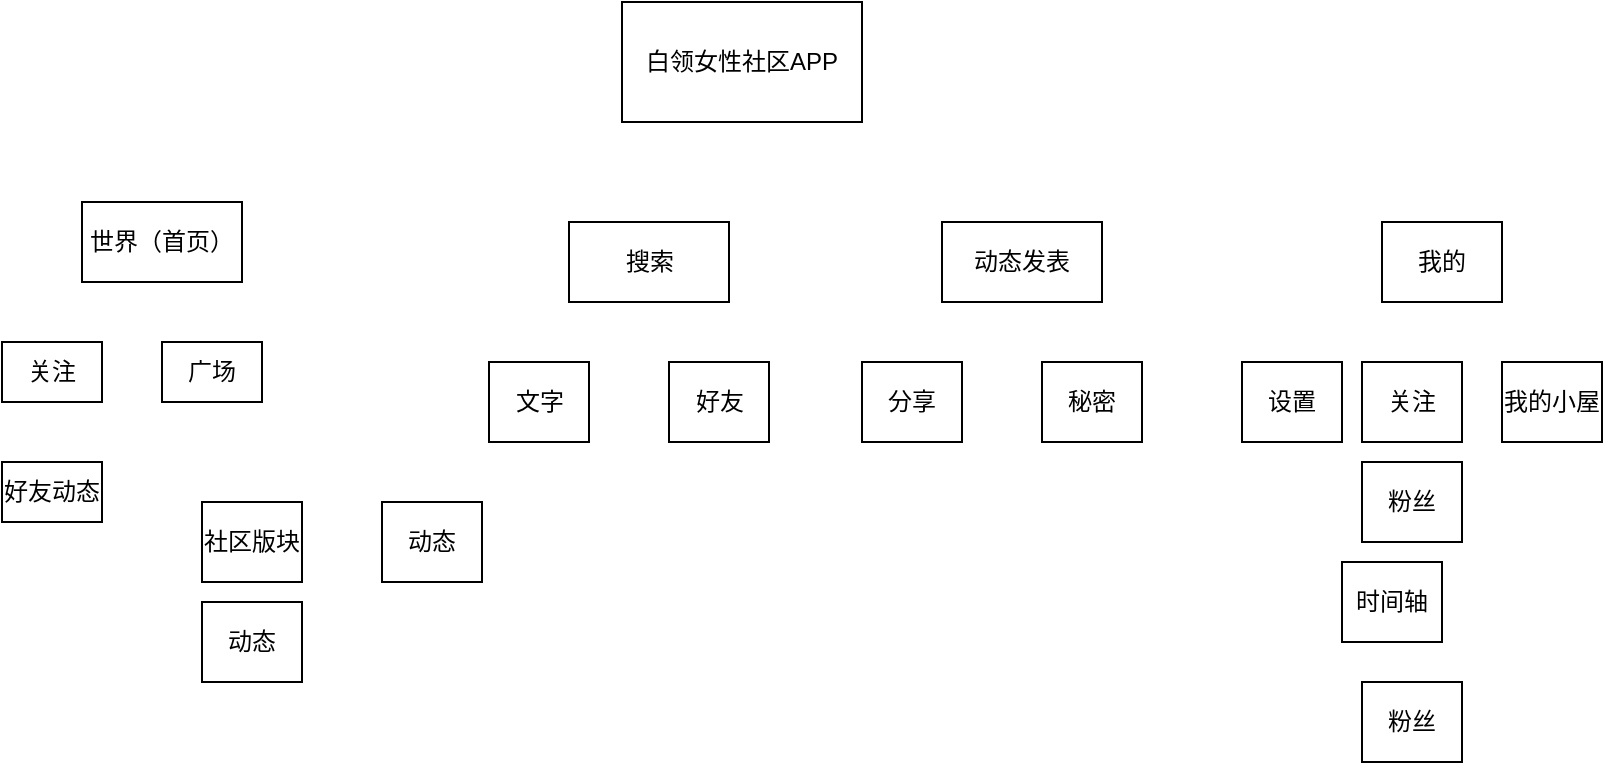 <mxfile version="12.9.10" type="github"><diagram id="9JHG0YwPGLlp4J_sVx6B" name="Page-1"><mxGraphModel dx="1038" dy="536" grid="1" gridSize="10" guides="1" tooltips="1" connect="1" arrows="1" fold="1" page="1" pageScale="1" pageWidth="827" pageHeight="1169" math="0" shadow="0"><root><mxCell id="0"/><mxCell id="1" parent="0"/><mxCell id="IQmj9phW9OwQ1xW1Qga1-2" value="白领女性社区APP" style="rounded=0;whiteSpace=wrap;html=1;" parent="1" vertex="1"><mxGeometry x="310" y="300" width="120" height="60" as="geometry"/></mxCell><mxCell id="7LcBtZxE-Kfw0sb23pDX-1" value="搜索" style="rounded=0;whiteSpace=wrap;html=1;" vertex="1" parent="1"><mxGeometry x="283.5" y="410" width="80" height="40" as="geometry"/></mxCell><mxCell id="7LcBtZxE-Kfw0sb23pDX-2" value="世界（首页）" style="rounded=0;whiteSpace=wrap;html=1;" vertex="1" parent="1"><mxGeometry x="40" y="400" width="80" height="40" as="geometry"/></mxCell><mxCell id="7LcBtZxE-Kfw0sb23pDX-3" value="动态发表" style="rounded=0;whiteSpace=wrap;html=1;" vertex="1" parent="1"><mxGeometry x="470" y="410" width="80" height="40" as="geometry"/></mxCell><mxCell id="7LcBtZxE-Kfw0sb23pDX-4" value="我的" style="rounded=0;whiteSpace=wrap;html=1;" vertex="1" parent="1"><mxGeometry x="690" y="410" width="60" height="40" as="geometry"/></mxCell><mxCell id="7LcBtZxE-Kfw0sb23pDX-5" value="关注" style="rounded=0;whiteSpace=wrap;html=1;" vertex="1" parent="1"><mxGeometry y="470" width="50" height="30" as="geometry"/></mxCell><mxCell id="7LcBtZxE-Kfw0sb23pDX-6" value="广场" style="rounded=0;whiteSpace=wrap;html=1;" vertex="1" parent="1"><mxGeometry x="80" y="470" width="50" height="30" as="geometry"/></mxCell><mxCell id="7LcBtZxE-Kfw0sb23pDX-9" value="好友动态" style="rounded=0;whiteSpace=wrap;html=1;" vertex="1" parent="1"><mxGeometry y="530" width="50" height="30" as="geometry"/></mxCell><mxCell id="7LcBtZxE-Kfw0sb23pDX-11" value="社区版块" style="rounded=0;whiteSpace=wrap;html=1;" vertex="1" parent="1"><mxGeometry x="100" y="550" width="50" height="40" as="geometry"/></mxCell><mxCell id="7LcBtZxE-Kfw0sb23pDX-13" value="动态" style="rounded=0;whiteSpace=wrap;html=1;" vertex="1" parent="1"><mxGeometry x="190" y="550" width="50" height="40" as="geometry"/></mxCell><mxCell id="7LcBtZxE-Kfw0sb23pDX-14" value="动态" style="rounded=0;whiteSpace=wrap;html=1;" vertex="1" parent="1"><mxGeometry x="100" y="600" width="50" height="40" as="geometry"/></mxCell><mxCell id="7LcBtZxE-Kfw0sb23pDX-15" value="文字&lt;span style=&quot;font-family: monospace ; font-size: 0px&quot;&gt;%3CmxGraphModel%3E%3Croot%3E%3CmxCell%20id%3D%220%22%2F%3E%3CmxCell%20id%3D%221%22%20parent%3D%220%22%2F%3E%3CmxCell%20id%3D%222%22%20value%3D%22%E6%90%9C%E7%B4%A2%22%20style%3D%22rounded%3D0%3BwhiteSpace%3Dwrap%3Bhtml%3D1%3B%22%20vertex%3D%221%22%20parent%3D%221%22%3E%3CmxGeometry%20x%3D%22334%22%20y%3D%22410%22%20width%3D%2280%22%20height%3D%2240%22%20as%3D%22geometry%22%2F%3E%3C%2FmxCell%3E%3C%2Froot%3E%3C%2FmxGraphModel%3E&lt;/span&gt;" style="rounded=0;whiteSpace=wrap;html=1;" vertex="1" parent="1"><mxGeometry x="243.5" y="480" width="50" height="40" as="geometry"/></mxCell><mxCell id="7LcBtZxE-Kfw0sb23pDX-16" value="好友" style="rounded=0;whiteSpace=wrap;html=1;" vertex="1" parent="1"><mxGeometry x="333.5" y="480" width="50" height="40" as="geometry"/></mxCell><mxCell id="7LcBtZxE-Kfw0sb23pDX-18" value="分享" style="rounded=0;whiteSpace=wrap;html=1;" vertex="1" parent="1"><mxGeometry x="430" y="480" width="50" height="40" as="geometry"/></mxCell><mxCell id="7LcBtZxE-Kfw0sb23pDX-23" value="秘密" style="rounded=0;whiteSpace=wrap;html=1;" vertex="1" parent="1"><mxGeometry x="520" y="480" width="50" height="40" as="geometry"/></mxCell><mxCell id="7LcBtZxE-Kfw0sb23pDX-25" value="设置" style="rounded=0;whiteSpace=wrap;html=1;" vertex="1" parent="1"><mxGeometry x="620" y="480" width="50" height="40" as="geometry"/></mxCell><mxCell id="7LcBtZxE-Kfw0sb23pDX-26" value="关注" style="rounded=0;whiteSpace=wrap;html=1;" vertex="1" parent="1"><mxGeometry x="680" y="480" width="50" height="40" as="geometry"/></mxCell><mxCell id="7LcBtZxE-Kfw0sb23pDX-29" value="粉丝" style="rounded=0;whiteSpace=wrap;html=1;" vertex="1" parent="1"><mxGeometry x="680" y="530" width="50" height="40" as="geometry"/></mxCell><mxCell id="7LcBtZxE-Kfw0sb23pDX-30" value="我的小屋" style="rounded=0;whiteSpace=wrap;html=1;" vertex="1" parent="1"><mxGeometry x="750" y="480" width="50" height="40" as="geometry"/></mxCell><mxCell id="7LcBtZxE-Kfw0sb23pDX-33" value="时间轴" style="rounded=0;whiteSpace=wrap;html=1;" vertex="1" parent="1"><mxGeometry x="670" y="580" width="50" height="40" as="geometry"/></mxCell><mxCell id="7LcBtZxE-Kfw0sb23pDX-34" value="粉丝" style="rounded=0;whiteSpace=wrap;html=1;" vertex="1" parent="1"><mxGeometry x="680" y="640" width="50" height="40" as="geometry"/></mxCell></root></mxGraphModel></diagram></mxfile>